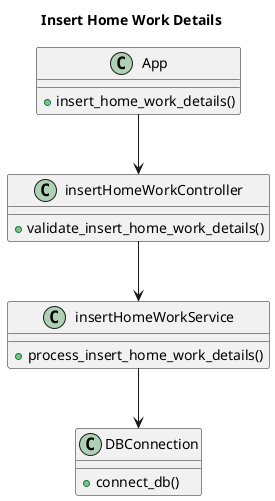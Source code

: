 @startuml ""
title Insert Home Work Details 

class App {
    +insert_home_work_details()
}

class insertHomeWorkController {
    +validate_insert_home_work_details()
}

class insertHomeWorkService {
    +process_insert_home_work_details()
}

class DBConnection {
    +connect_db()
}

App --> insertHomeWorkController
insertHomeWorkController --> insertHomeWorkService 
insertHomeWorkService --> DBConnection

@enduml
